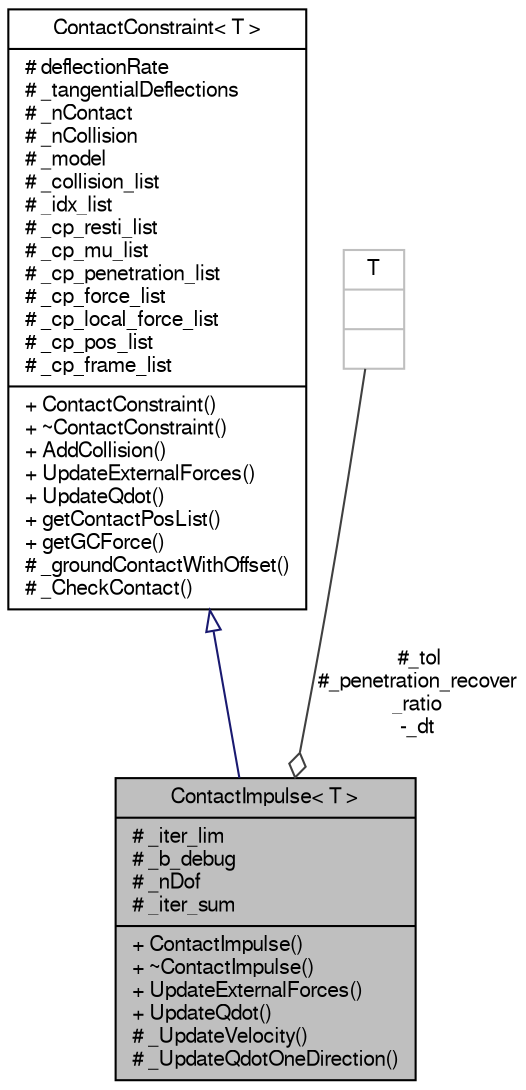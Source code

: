 digraph "ContactImpulse&lt; T &gt;"
{
  edge [fontname="FreeSans",fontsize="10",labelfontname="FreeSans",labelfontsize="10"];
  node [fontname="FreeSans",fontsize="10",shape=record];
  Node1 [label="{ContactImpulse\< T \>\n|# _iter_lim\l# _b_debug\l# _nDof\l# _iter_sum\l|+ ContactImpulse()\l+ ~ContactImpulse()\l+ UpdateExternalForces()\l+ UpdateQdot()\l# _UpdateVelocity()\l# _UpdateQdotOneDirection()\l}",height=0.2,width=0.4,color="black", fillcolor="grey75", style="filled", fontcolor="black"];
  Node2 -> Node1 [dir="back",color="midnightblue",fontsize="10",style="solid",arrowtail="onormal",fontname="FreeSans"];
  Node2 [label="{ContactConstraint\< T \>\n|# deflectionRate\l# _tangentialDeflections\l# _nContact\l# _nCollision\l# _model\l# _collision_list\l# _idx_list\l# _cp_resti_list\l# _cp_mu_list\l# _cp_penetration_list\l# _cp_force_list\l# _cp_local_force_list\l# _cp_pos_list\l# _cp_frame_list\l|+ ContactConstraint()\l+ ~ContactConstraint()\l+ AddCollision()\l+ UpdateExternalForces()\l+ UpdateQdot()\l+ getContactPosList()\l+ getGCForce()\l# _groundContactWithOffset()\l# _CheckContact()\l}",height=0.2,width=0.4,color="black", fillcolor="white", style="filled",URL="$d7/d6c/class_contact_constraint.html"];
  Node3 -> Node1 [color="grey25",fontsize="10",style="solid",label=" #_tol\n#_penetration_recover\l_ratio\n-_dt" ,arrowhead="odiamond",fontname="FreeSans"];
  Node3 [label="{T\n||}",height=0.2,width=0.4,color="grey75", fillcolor="white", style="filled"];
}
